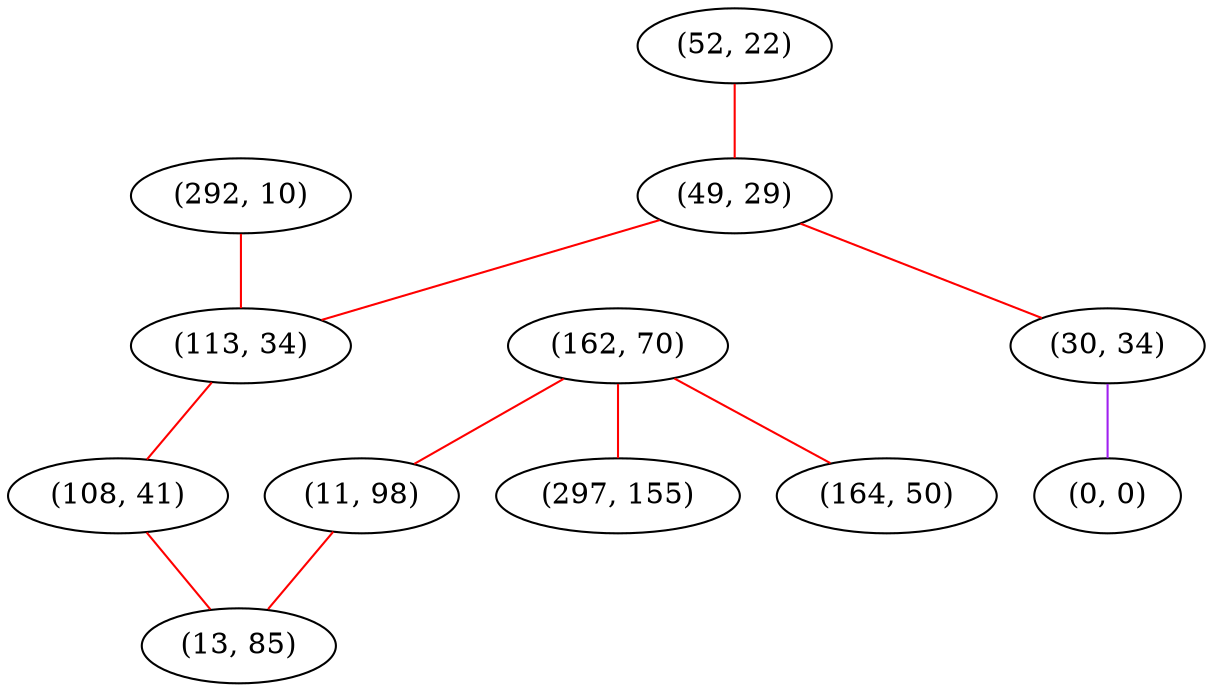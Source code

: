 graph "" {
"(292, 10)";
"(162, 70)";
"(52, 22)";
"(49, 29)";
"(11, 98)";
"(30, 34)";
"(0, 0)";
"(113, 34)";
"(297, 155)";
"(164, 50)";
"(108, 41)";
"(13, 85)";
"(292, 10)" -- "(113, 34)"  [color=red, key=0, weight=1];
"(162, 70)" -- "(164, 50)"  [color=red, key=0, weight=1];
"(162, 70)" -- "(11, 98)"  [color=red, key=0, weight=1];
"(162, 70)" -- "(297, 155)"  [color=red, key=0, weight=1];
"(52, 22)" -- "(49, 29)"  [color=red, key=0, weight=1];
"(49, 29)" -- "(113, 34)"  [color=red, key=0, weight=1];
"(49, 29)" -- "(30, 34)"  [color=red, key=0, weight=1];
"(11, 98)" -- "(13, 85)"  [color=red, key=0, weight=1];
"(30, 34)" -- "(0, 0)"  [color=purple, key=0, weight=4];
"(113, 34)" -- "(108, 41)"  [color=red, key=0, weight=1];
"(108, 41)" -- "(13, 85)"  [color=red, key=0, weight=1];
}
